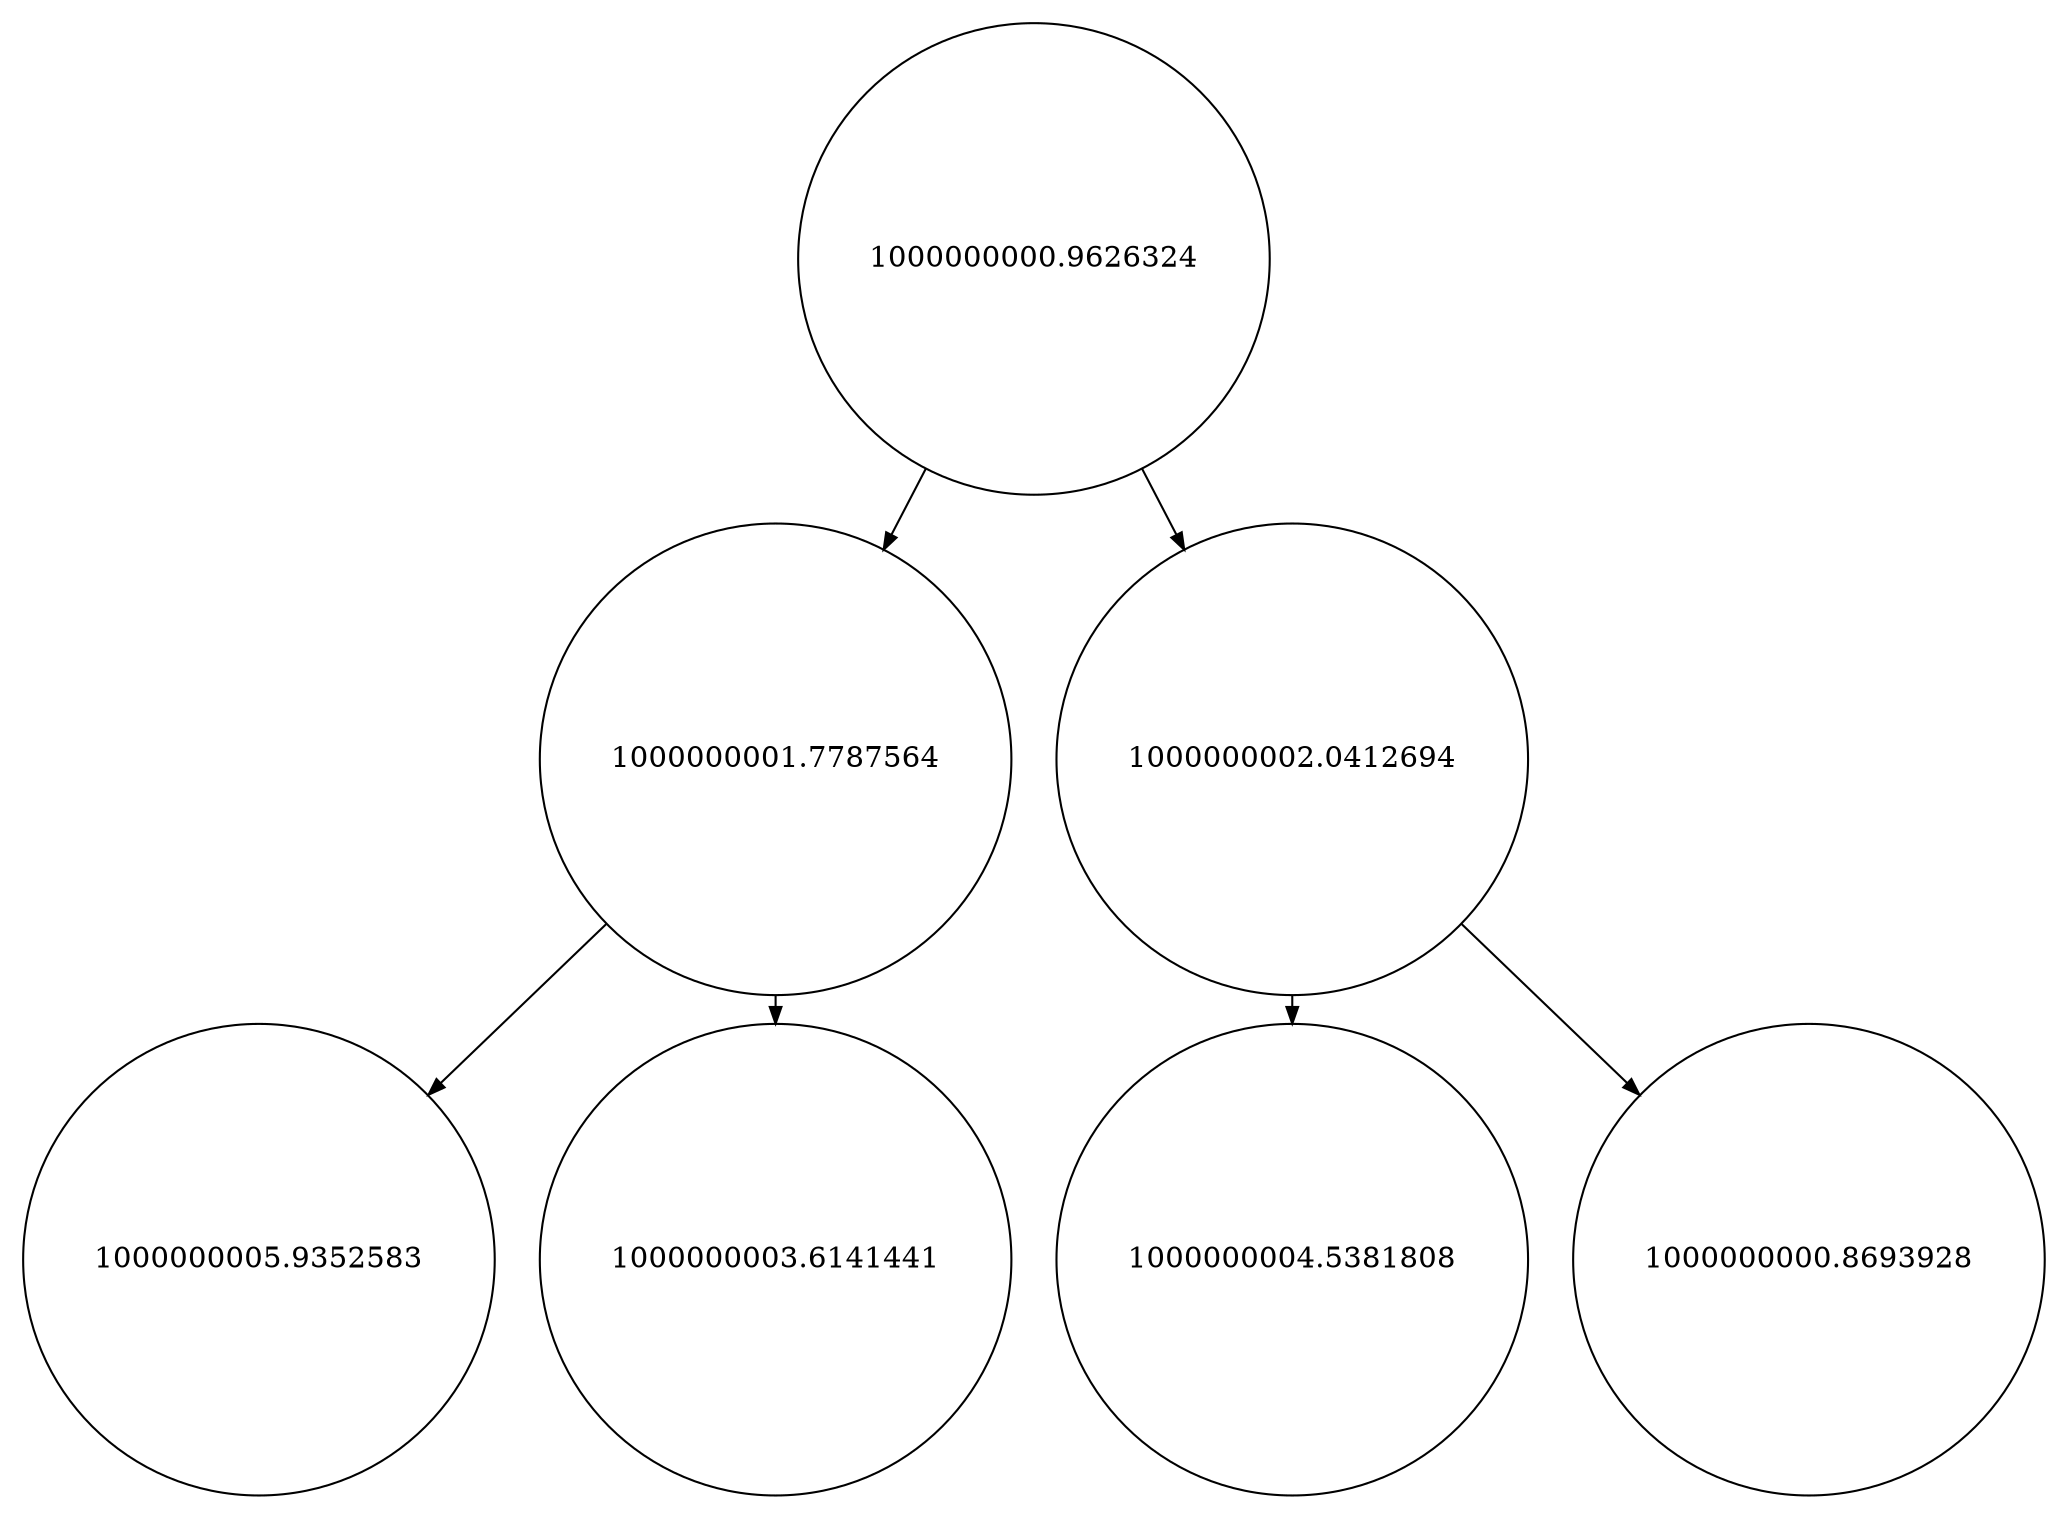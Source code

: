 
    digraph G {
    nodesep=0.3;
    ranksep=0.2;
    margin=0.1;
    node [shape=circle];
    edge [arrowsize=0.8];
    1 -> 2[side=left];
1 -> 3;
2 -> 4[side=left];
2 -> 5;
3 -> 6[side=left];
3 -> 7;
1[label="1000000000.9626324"]
2[label="1000000001.7787564"]
3[label="1000000002.0412694"]
4[label="1000000005.9352583"]
5[label="1000000003.6141441"]
6[label="1000000004.5381808"]
7[label="1000000000.8693928"]}